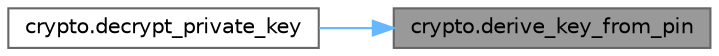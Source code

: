 digraph "crypto.derive_key_from_pin"
{
 // LATEX_PDF_SIZE
  bgcolor="transparent";
  edge [fontname=Helvetica,fontsize=10,labelfontname=Helvetica,labelfontsize=10];
  node [fontname=Helvetica,fontsize=10,shape=box,height=0.2,width=0.4];
  rankdir="RL";
  Node1 [id="Node000001",label="crypto.derive_key_from_pin",height=0.2,width=0.4,color="gray40", fillcolor="grey60", style="filled", fontcolor="black",tooltip=" "];
  Node1 -> Node2 [id="edge1_Node000001_Node000002",dir="back",color="steelblue1",style="solid",tooltip=" "];
  Node2 [id="Node000002",label="crypto.decrypt_private_key",height=0.2,width=0.4,color="grey40", fillcolor="white", style="filled",URL="$namespacecrypto.html#ade1884886d0cf0f586efa0cb62655086",tooltip=" "];
}
